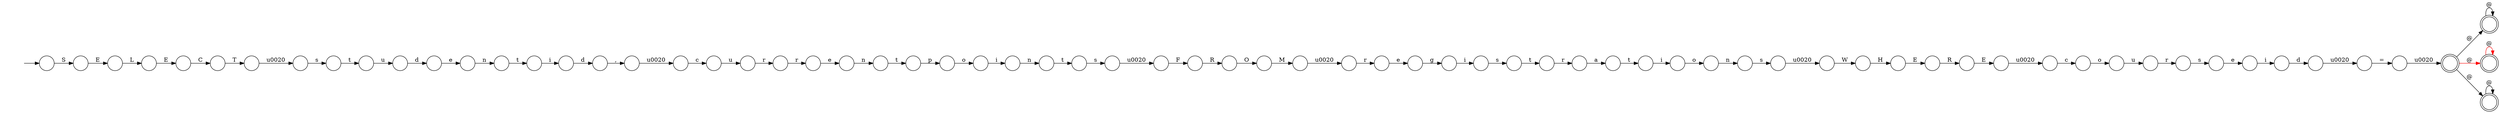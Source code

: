 digraph Automaton {
  rankdir = LR;
  0 [shape=circle,label=""];
  0 -> 11 [label="a"]
  1 [shape=circle,label=""];
  1 -> 22 [label="e"]
  2 [shape=circle,label=""];
  2 -> 71 [label="O"]
  3 [shape=circle,label=""];
  3 -> 31 [label="\u0020"]
  4 [shape=circle,label=""];
  4 -> 60 [label="s"]
  5 [shape=circle,label=""];
  5 -> 50 [label="i"]
  6 [shape=circle,label=""];
  6 -> 62 [label="i"]
  7 [shape=circle,label=""];
  7 -> 47 [label="s"]
  8 [shape=circle,label=""];
  8 -> 34 [label="\u0020"]
  9 [shape=circle,label=""];
  9 -> 42 [label="E"]
  10 [shape=circle,label=""];
  10 -> 15 [label="s"]
  11 [shape=circle,label=""];
  11 -> 5 [label="t"]
  12 [shape=circle,label=""];
  initial [shape=plaintext,label=""];
  initial -> 12
  12 -> 56 [label="S"]
  13 [shape=circle,label=""];
  13 -> 40 [label="W"]
  14 [shape=circle,label=""];
  14 -> 51 [label="r"]
  15 [shape=circle,label=""];
  15 -> 13 [label="\u0020"]
  16 [shape=circle,label=""];
  16 -> 30 [label="\u0020"]
  17 [shape=circle,label=""];
  17 -> 45 [label="i"]
  18 [shape=circle,label=""];
  18 -> 9 [label="L"]
  19 [shape=doublecircle,label=""];
  19 -> 19 [label="@"]
  20 [shape=circle,label=""];
  20 -> 16 [label=","]
  21 [shape=circle,label=""];
  21 -> 10 [label="n"]
  22 [shape=circle,label=""];
  22 -> 26 [label="n"]
  23 [shape=circle,label=""];
  23 -> 7 [label="r"]
  24 [shape=circle,label=""];
  24 -> 69 [label="\u0020"]
  25 [shape=circle,label=""];
  25 -> 67 [label="F"]
  26 [shape=circle,label=""];
  26 -> 17 [label="t"]
  27 [shape=circle,label=""];
  27 -> 57 [label="e"]
  28 [shape=circle,label=""];
  28 -> 68 [label="R"]
  29 [shape=circle,label=""];
  29 -> 36 [label="t"]
  30 [shape=circle,label=""];
  30 -> 70 [label="c"]
  31 [shape=circle,label=""];
  31 -> 27 [label="r"]
  32 [shape=circle,label=""];
  32 -> 37 [label="c"]
  33 [shape=circle,label=""];
  33 -> 49 [label="p"]
  34 [shape=circle,label=""];
  34 -> 65 [label="s"]
  35 [shape=circle,label=""];
  35 -> 8 [label="T"]
  36 [shape=circle,label=""];
  36 -> 0 [label="r"]
  37 [shape=circle,label=""];
  37 -> 44 [label="o"]
  38 [shape=circle,label=""];
  38 -> 1 [label="d"]
  39 [shape=circle,label=""];
  39 -> 29 [label="s"]
  40 [shape=circle,label=""];
  40 -> 43 [label="H"]
  41 [shape=circle,label=""];
  41 -> 39 [label="i"]
  42 [shape=circle,label=""];
  42 -> 35 [label="C"]
  43 [shape=circle,label=""];
  43 -> 28 [label="E"]
  44 [shape=circle,label=""];
  44 -> 23 [label="u"]
  45 [shape=circle,label=""];
  45 -> 20 [label="d"]
  46 [shape=circle,label=""];
  46 -> 52 [label="n"]
  47 [shape=circle,label=""];
  47 -> 6 [label="e"]
  48 [shape=circle,label=""];
  48 -> 66 [label="n"]
  49 [shape=circle,label=""];
  49 -> 63 [label="o"]
  50 [shape=circle,label=""];
  50 -> 21 [label="o"]
  51 [shape=circle,label=""];
  51 -> 58 [label="r"]
  52 [shape=circle,label=""];
  52 -> 4 [label="t"]
  53 [shape=doublecircle,label=""];
  53 -> 53 [label="@",color=red]
  54 [shape=circle,label=""];
  54 -> 24 [label="="]
  55 [shape=circle,label=""];
  55 -> 38 [label="u"]
  56 [shape=circle,label=""];
  56 -> 18 [label="E"]
  57 [shape=circle,label=""];
  57 -> 41 [label="g"]
  58 [shape=circle,label=""];
  58 -> 48 [label="e"]
  59 [shape=circle,label=""];
  59 -> 32 [label="\u0020"]
  60 [shape=circle,label=""];
  60 -> 25 [label="\u0020"]
  61 [shape=circle,label=""];
  61 -> 54 [label="\u0020"]
  62 [shape=circle,label=""];
  62 -> 61 [label="d"]
  63 [shape=circle,label=""];
  63 -> 46 [label="i"]
  64 [shape=doublecircle,label=""];
  64 -> 64 [label="@"]
  65 [shape=circle,label=""];
  65 -> 55 [label="t"]
  66 [shape=circle,label=""];
  66 -> 33 [label="t"]
  67 [shape=circle,label=""];
  67 -> 2 [label="R"]
  68 [shape=circle,label=""];
  68 -> 59 [label="E"]
  69 [shape=doublecircle,label=""];
  69 -> 19 [label="@"]
  69 -> 53 [label="@",color=red]
  69 -> 64 [label="@"]
  70 [shape=circle,label=""];
  70 -> 14 [label="u"]
  71 [shape=circle,label=""];
  71 -> 3 [label="M"]
}
